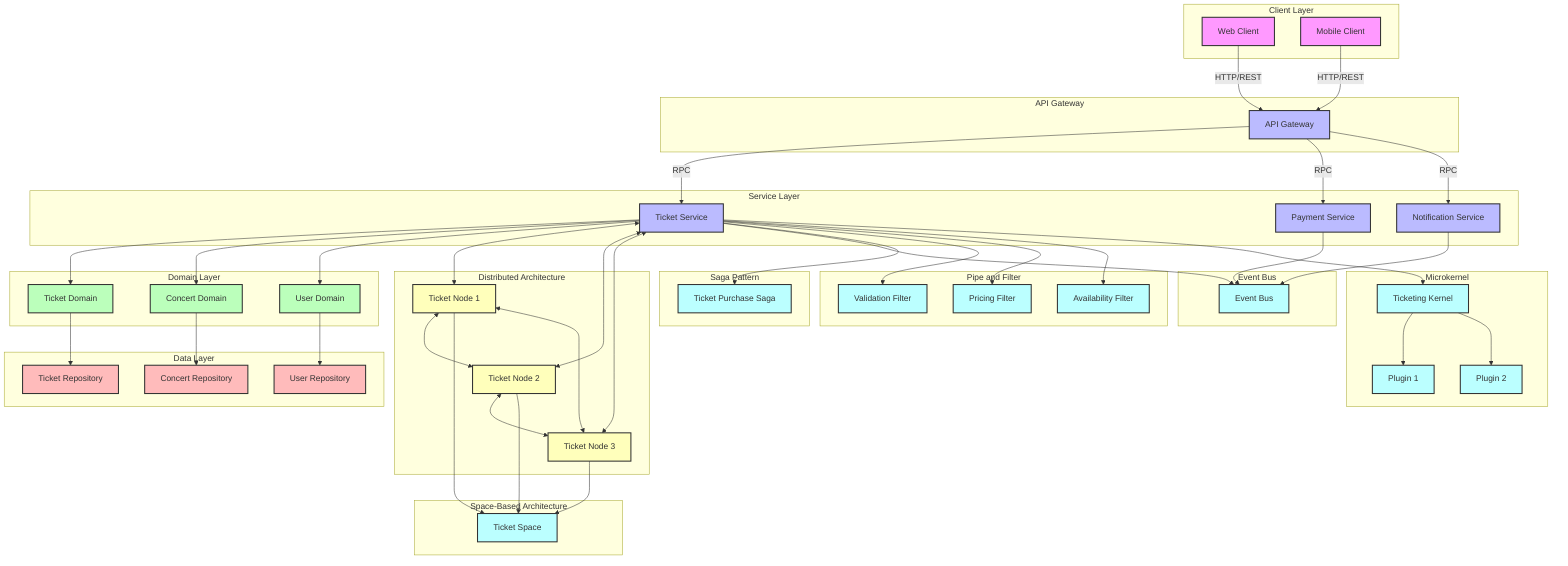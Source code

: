graph TB
    subgraph "Client Layer"
        A[Web Client]
        B[Mobile Client]
    end

    subgraph "API Gateway"
        C[API Gateway]
    end

    subgraph "Service Layer"
        D[Ticket Service]
        E[Payment Service]
        F[Notification Service]
    end

    subgraph "Domain Layer"
        G[Ticket Domain]
        H[Concert Domain]
        I[User Domain]
    end

    subgraph "Data Layer"
        J[Ticket Repository]
        K[Concert Repository]
        L[User Repository]
    end

    subgraph "Distributed Architecture"
        M[Ticket Node 1]
        N[Ticket Node 2]
        O[Ticket Node 3]
    end

    subgraph "Event Bus"
        P[Event Bus]
    end

    subgraph "Space-Based Architecture"
        Q[Ticket Space]
    end

    subgraph "Saga Pattern"
        R[Ticket Purchase Saga]
    end

    subgraph "Pipe and Filter"
        S[Validation Filter]
        T[Pricing Filter]
        U[Availability Filter]
    end

    subgraph "Microkernel"
        V[Ticketing Kernel]
        W[Plugin 1]
        X[Plugin 2]
    end

    A -->|HTTP/REST| C
    B -->|HTTP/REST| C
    C -->|RPC| D
    C -->|RPC| E
    C -->|RPC| F
    D --> G
    D --> H
    D --> I
    G --> J
    H --> K
    I --> L
    D <--> M
    D <--> N
    D <--> O
    M <--> N
    N <--> O
    O <--> M
    D --> P
    E --> P
    F --> P
    M --> Q
    N --> Q
    O --> Q
    D --> R
    D --> S
    D --> T
    D --> U
    V --> W
    V --> X
    D --> V

    classDef client fill:#f9f,stroke:#333,stroke-width:2px;
    classDef service fill:#bbf,stroke:#333,stroke-width:2px;
    classDef domain fill:#bfb,stroke:#333,stroke-width:2px;
    classDef data fill:#fbb,stroke:#333,stroke-width:2px;
    classDef distributed fill:#ffb,stroke:#333,stroke-width:2px;
    classDef infrastructure fill:#bff,stroke:#333,stroke-width:2px;
    class A,B client;
    class C,D,E,F service;
    class G,H,I domain;
    class J,K,L data;
    class M,N,O distributed;
    class P,Q,R,S,T,U,V,W,X infrastructure;